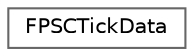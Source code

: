 digraph "Graphical Class Hierarchy"
{
 // INTERACTIVE_SVG=YES
 // LATEX_PDF_SIZE
  bgcolor="transparent";
  edge [fontname=Helvetica,fontsize=10,labelfontname=Helvetica,labelfontsize=10];
  node [fontname=Helvetica,fontsize=10,shape=box,height=0.2,width=0.4];
  rankdir="LR";
  Node0 [id="Node000000",label="FPSCTickData",height=0.2,width=0.4,color="grey40", fillcolor="white", style="filled",URL="$d2/ddb/structFPSCTickData.html",tooltip="All data relating to a particle system's ticking."];
}
